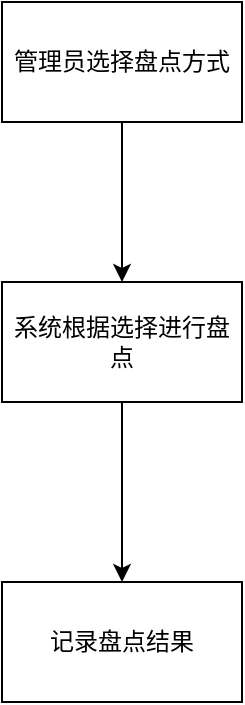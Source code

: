 <mxfile version="24.2.5" type="github">
  <diagram id="C5RBs43oDa-KdzZeNtuy" name="Page-1">
    <mxGraphModel dx="1050" dy="649" grid="1" gridSize="10" guides="1" tooltips="1" connect="1" arrows="1" fold="1" page="1" pageScale="1" pageWidth="827" pageHeight="1169" math="0" shadow="0">
      <root>
        <mxCell id="WIyWlLk6GJQsqaUBKTNV-0" />
        <mxCell id="WIyWlLk6GJQsqaUBKTNV-1" parent="WIyWlLk6GJQsqaUBKTNV-0" />
        <mxCell id="VqT95G9GOE7oeSM6wPUS-0" value="管理员选择盘点方式" style="rounded=0;whiteSpace=wrap;html=1;" vertex="1" parent="WIyWlLk6GJQsqaUBKTNV-1">
          <mxGeometry x="310" y="140" width="120" height="60" as="geometry" />
        </mxCell>
        <mxCell id="VqT95G9GOE7oeSM6wPUS-2" value="系统根据选择进行盘点" style="rounded=0;whiteSpace=wrap;html=1;" vertex="1" parent="WIyWlLk6GJQsqaUBKTNV-1">
          <mxGeometry x="310" y="280" width="120" height="60" as="geometry" />
        </mxCell>
        <mxCell id="VqT95G9GOE7oeSM6wPUS-3" value="记录盘点结果" style="rounded=0;whiteSpace=wrap;html=1;" vertex="1" parent="WIyWlLk6GJQsqaUBKTNV-1">
          <mxGeometry x="310" y="430" width="120" height="60" as="geometry" />
        </mxCell>
        <mxCell id="VqT95G9GOE7oeSM6wPUS-4" value="" style="endArrow=classic;html=1;rounded=0;" edge="1" parent="WIyWlLk6GJQsqaUBKTNV-1" source="VqT95G9GOE7oeSM6wPUS-0" target="VqT95G9GOE7oeSM6wPUS-2">
          <mxGeometry width="50" height="50" relative="1" as="geometry">
            <mxPoint x="390" y="170" as="sourcePoint" />
            <mxPoint x="440" y="120" as="targetPoint" />
          </mxGeometry>
        </mxCell>
        <mxCell id="VqT95G9GOE7oeSM6wPUS-5" value="" style="endArrow=classic;html=1;rounded=0;" edge="1" parent="WIyWlLk6GJQsqaUBKTNV-1" source="VqT95G9GOE7oeSM6wPUS-2" target="VqT95G9GOE7oeSM6wPUS-3">
          <mxGeometry width="50" height="50" relative="1" as="geometry">
            <mxPoint x="480" y="330" as="sourcePoint" />
            <mxPoint x="530" y="280" as="targetPoint" />
          </mxGeometry>
        </mxCell>
      </root>
    </mxGraphModel>
  </diagram>
</mxfile>
